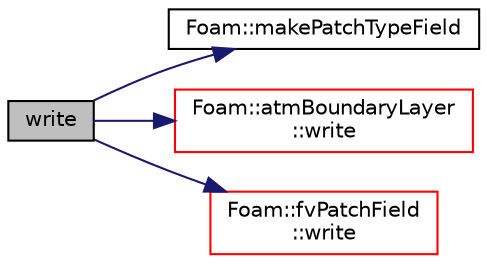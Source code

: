 digraph "write"
{
  bgcolor="transparent";
  edge [fontname="Helvetica",fontsize="10",labelfontname="Helvetica",labelfontsize="10"];
  node [fontname="Helvetica",fontsize="10",shape=record];
  rankdir="LR";
  Node65 [label="write",height=0.2,width=0.4,color="black", fillcolor="grey75", style="filled", fontcolor="black"];
  Node65 -> Node66 [color="midnightblue",fontsize="10",style="solid",fontname="Helvetica"];
  Node66 [label="Foam::makePatchTypeField",height=0.2,width=0.4,color="black",URL="$a21851.html#a44a8c9a8ab08f6bf1f84bf3dab3f82a2"];
  Node65 -> Node67 [color="midnightblue",fontsize="10",style="solid",fontname="Helvetica"];
  Node67 [label="Foam::atmBoundaryLayer\l::write",height=0.2,width=0.4,color="red",URL="$a32309.html#a293fdfec8bdfbd5c3913ab4c9f3454ff",tooltip="Write. "];
  Node65 -> Node73 [color="midnightblue",fontsize="10",style="solid",fontname="Helvetica"];
  Node73 [label="Foam::fvPatchField\l::write",height=0.2,width=0.4,color="red",URL="$a23169.html#a293fdfec8bdfbd5c3913ab4c9f3454ff",tooltip="Write. "];
}
